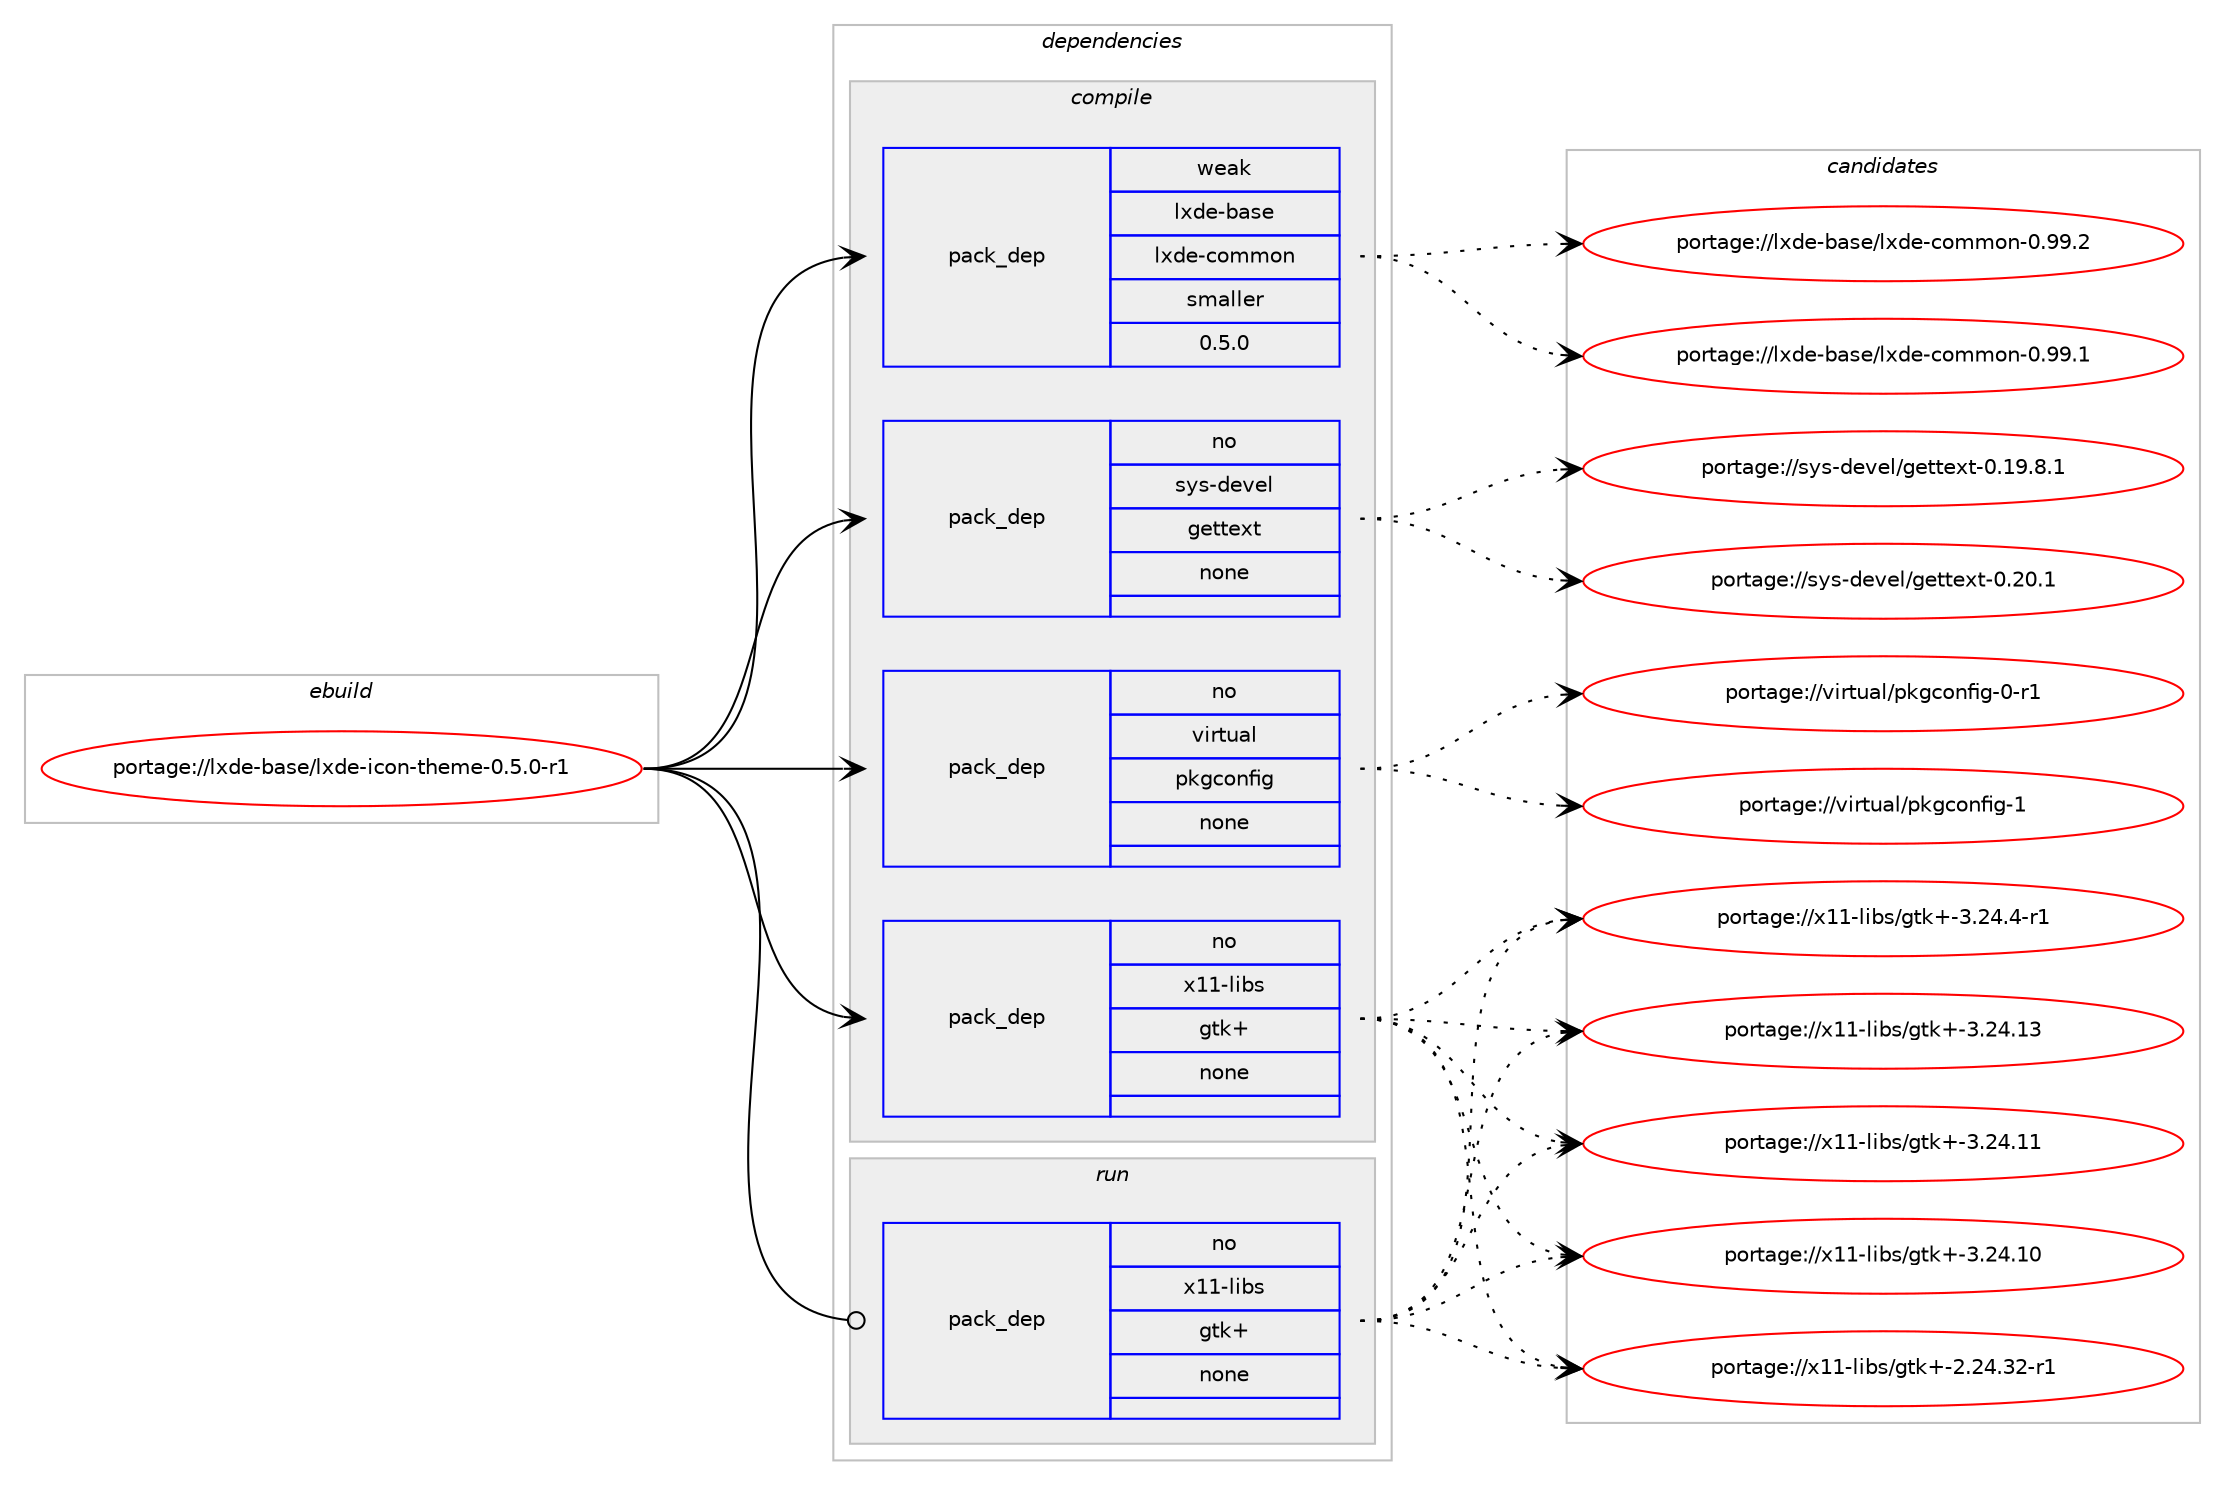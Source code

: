 digraph prolog {

# *************
# Graph options
# *************

newrank=true;
concentrate=true;
compound=true;
graph [rankdir=LR,fontname=Helvetica,fontsize=10,ranksep=1.5];#, ranksep=2.5, nodesep=0.2];
edge  [arrowhead=vee];
node  [fontname=Helvetica,fontsize=10];

# **********
# The ebuild
# **********

subgraph cluster_leftcol {
color=gray;
rank=same;
label=<<i>ebuild</i>>;
id [label="portage://lxde-base/lxde-icon-theme-0.5.0-r1", color=red, width=4, href="../lxde-base/lxde-icon-theme-0.5.0-r1.svg"];
}

# ****************
# The dependencies
# ****************

subgraph cluster_midcol {
color=gray;
label=<<i>dependencies</i>>;
subgraph cluster_compile {
fillcolor="#eeeeee";
style=filled;
label=<<i>compile</i>>;
subgraph pack179889 {
dependency238337 [label=<<TABLE BORDER="0" CELLBORDER="1" CELLSPACING="0" CELLPADDING="4" WIDTH="220"><TR><TD ROWSPAN="6" CELLPADDING="30">pack_dep</TD></TR><TR><TD WIDTH="110">no</TD></TR><TR><TD>sys-devel</TD></TR><TR><TD>gettext</TD></TR><TR><TD>none</TD></TR><TR><TD></TD></TR></TABLE>>, shape=none, color=blue];
}
id:e -> dependency238337:w [weight=20,style="solid",arrowhead="vee"];
subgraph pack179890 {
dependency238338 [label=<<TABLE BORDER="0" CELLBORDER="1" CELLSPACING="0" CELLPADDING="4" WIDTH="220"><TR><TD ROWSPAN="6" CELLPADDING="30">pack_dep</TD></TR><TR><TD WIDTH="110">no</TD></TR><TR><TD>virtual</TD></TR><TR><TD>pkgconfig</TD></TR><TR><TD>none</TD></TR><TR><TD></TD></TR></TABLE>>, shape=none, color=blue];
}
id:e -> dependency238338:w [weight=20,style="solid",arrowhead="vee"];
subgraph pack179891 {
dependency238339 [label=<<TABLE BORDER="0" CELLBORDER="1" CELLSPACING="0" CELLPADDING="4" WIDTH="220"><TR><TD ROWSPAN="6" CELLPADDING="30">pack_dep</TD></TR><TR><TD WIDTH="110">no</TD></TR><TR><TD>x11-libs</TD></TR><TR><TD>gtk+</TD></TR><TR><TD>none</TD></TR><TR><TD></TD></TR></TABLE>>, shape=none, color=blue];
}
id:e -> dependency238339:w [weight=20,style="solid",arrowhead="vee"];
subgraph pack179892 {
dependency238340 [label=<<TABLE BORDER="0" CELLBORDER="1" CELLSPACING="0" CELLPADDING="4" WIDTH="220"><TR><TD ROWSPAN="6" CELLPADDING="30">pack_dep</TD></TR><TR><TD WIDTH="110">weak</TD></TR><TR><TD>lxde-base</TD></TR><TR><TD>lxde-common</TD></TR><TR><TD>smaller</TD></TR><TR><TD>0.5.0</TD></TR></TABLE>>, shape=none, color=blue];
}
id:e -> dependency238340:w [weight=20,style="solid",arrowhead="vee"];
}
subgraph cluster_compileandrun {
fillcolor="#eeeeee";
style=filled;
label=<<i>compile and run</i>>;
}
subgraph cluster_run {
fillcolor="#eeeeee";
style=filled;
label=<<i>run</i>>;
subgraph pack179893 {
dependency238341 [label=<<TABLE BORDER="0" CELLBORDER="1" CELLSPACING="0" CELLPADDING="4" WIDTH="220"><TR><TD ROWSPAN="6" CELLPADDING="30">pack_dep</TD></TR><TR><TD WIDTH="110">no</TD></TR><TR><TD>x11-libs</TD></TR><TR><TD>gtk+</TD></TR><TR><TD>none</TD></TR><TR><TD></TD></TR></TABLE>>, shape=none, color=blue];
}
id:e -> dependency238341:w [weight=20,style="solid",arrowhead="odot"];
}
}

# **************
# The candidates
# **************

subgraph cluster_choices {
rank=same;
color=gray;
label=<<i>candidates</i>>;

subgraph choice179889 {
color=black;
nodesep=1;
choice115121115451001011181011084710310111611610112011645484650484649 [label="portage://sys-devel/gettext-0.20.1", color=red, width=4,href="../sys-devel/gettext-0.20.1.svg"];
choice1151211154510010111810110847103101116116101120116454846495746564649 [label="portage://sys-devel/gettext-0.19.8.1", color=red, width=4,href="../sys-devel/gettext-0.19.8.1.svg"];
dependency238337:e -> choice115121115451001011181011084710310111611610112011645484650484649:w [style=dotted,weight="100"];
dependency238337:e -> choice1151211154510010111810110847103101116116101120116454846495746564649:w [style=dotted,weight="100"];
}
subgraph choice179890 {
color=black;
nodesep=1;
choice1181051141161179710847112107103991111101021051034549 [label="portage://virtual/pkgconfig-1", color=red, width=4,href="../virtual/pkgconfig-1.svg"];
choice11810511411611797108471121071039911111010210510345484511449 [label="portage://virtual/pkgconfig-0-r1", color=red, width=4,href="../virtual/pkgconfig-0-r1.svg"];
dependency238338:e -> choice1181051141161179710847112107103991111101021051034549:w [style=dotted,weight="100"];
dependency238338:e -> choice11810511411611797108471121071039911111010210510345484511449:w [style=dotted,weight="100"];
}
subgraph choice179891 {
color=black;
nodesep=1;
choice120494945108105981154710311610743455146505246524511449 [label="portage://x11-libs/gtk+-3.24.4-r1", color=red, width=4,href="../x11-libs/gtk+-3.24.4-r1.svg"];
choice1204949451081059811547103116107434551465052464951 [label="portage://x11-libs/gtk+-3.24.13", color=red, width=4,href="../x11-libs/gtk+-3.24.13.svg"];
choice1204949451081059811547103116107434551465052464949 [label="portage://x11-libs/gtk+-3.24.11", color=red, width=4,href="../x11-libs/gtk+-3.24.11.svg"];
choice1204949451081059811547103116107434551465052464948 [label="portage://x11-libs/gtk+-3.24.10", color=red, width=4,href="../x11-libs/gtk+-3.24.10.svg"];
choice12049494510810598115471031161074345504650524651504511449 [label="portage://x11-libs/gtk+-2.24.32-r1", color=red, width=4,href="../x11-libs/gtk+-2.24.32-r1.svg"];
dependency238339:e -> choice120494945108105981154710311610743455146505246524511449:w [style=dotted,weight="100"];
dependency238339:e -> choice1204949451081059811547103116107434551465052464951:w [style=dotted,weight="100"];
dependency238339:e -> choice1204949451081059811547103116107434551465052464949:w [style=dotted,weight="100"];
dependency238339:e -> choice1204949451081059811547103116107434551465052464948:w [style=dotted,weight="100"];
dependency238339:e -> choice12049494510810598115471031161074345504650524651504511449:w [style=dotted,weight="100"];
}
subgraph choice179892 {
color=black;
nodesep=1;
choice10812010010145989711510147108120100101459911110910911111045484657574650 [label="portage://lxde-base/lxde-common-0.99.2", color=red, width=4,href="../lxde-base/lxde-common-0.99.2.svg"];
choice10812010010145989711510147108120100101459911110910911111045484657574649 [label="portage://lxde-base/lxde-common-0.99.1", color=red, width=4,href="../lxde-base/lxde-common-0.99.1.svg"];
dependency238340:e -> choice10812010010145989711510147108120100101459911110910911111045484657574650:w [style=dotted,weight="100"];
dependency238340:e -> choice10812010010145989711510147108120100101459911110910911111045484657574649:w [style=dotted,weight="100"];
}
subgraph choice179893 {
color=black;
nodesep=1;
choice120494945108105981154710311610743455146505246524511449 [label="portage://x11-libs/gtk+-3.24.4-r1", color=red, width=4,href="../x11-libs/gtk+-3.24.4-r1.svg"];
choice1204949451081059811547103116107434551465052464951 [label="portage://x11-libs/gtk+-3.24.13", color=red, width=4,href="../x11-libs/gtk+-3.24.13.svg"];
choice1204949451081059811547103116107434551465052464949 [label="portage://x11-libs/gtk+-3.24.11", color=red, width=4,href="../x11-libs/gtk+-3.24.11.svg"];
choice1204949451081059811547103116107434551465052464948 [label="portage://x11-libs/gtk+-3.24.10", color=red, width=4,href="../x11-libs/gtk+-3.24.10.svg"];
choice12049494510810598115471031161074345504650524651504511449 [label="portage://x11-libs/gtk+-2.24.32-r1", color=red, width=4,href="../x11-libs/gtk+-2.24.32-r1.svg"];
dependency238341:e -> choice120494945108105981154710311610743455146505246524511449:w [style=dotted,weight="100"];
dependency238341:e -> choice1204949451081059811547103116107434551465052464951:w [style=dotted,weight="100"];
dependency238341:e -> choice1204949451081059811547103116107434551465052464949:w [style=dotted,weight="100"];
dependency238341:e -> choice1204949451081059811547103116107434551465052464948:w [style=dotted,weight="100"];
dependency238341:e -> choice12049494510810598115471031161074345504650524651504511449:w [style=dotted,weight="100"];
}
}

}
